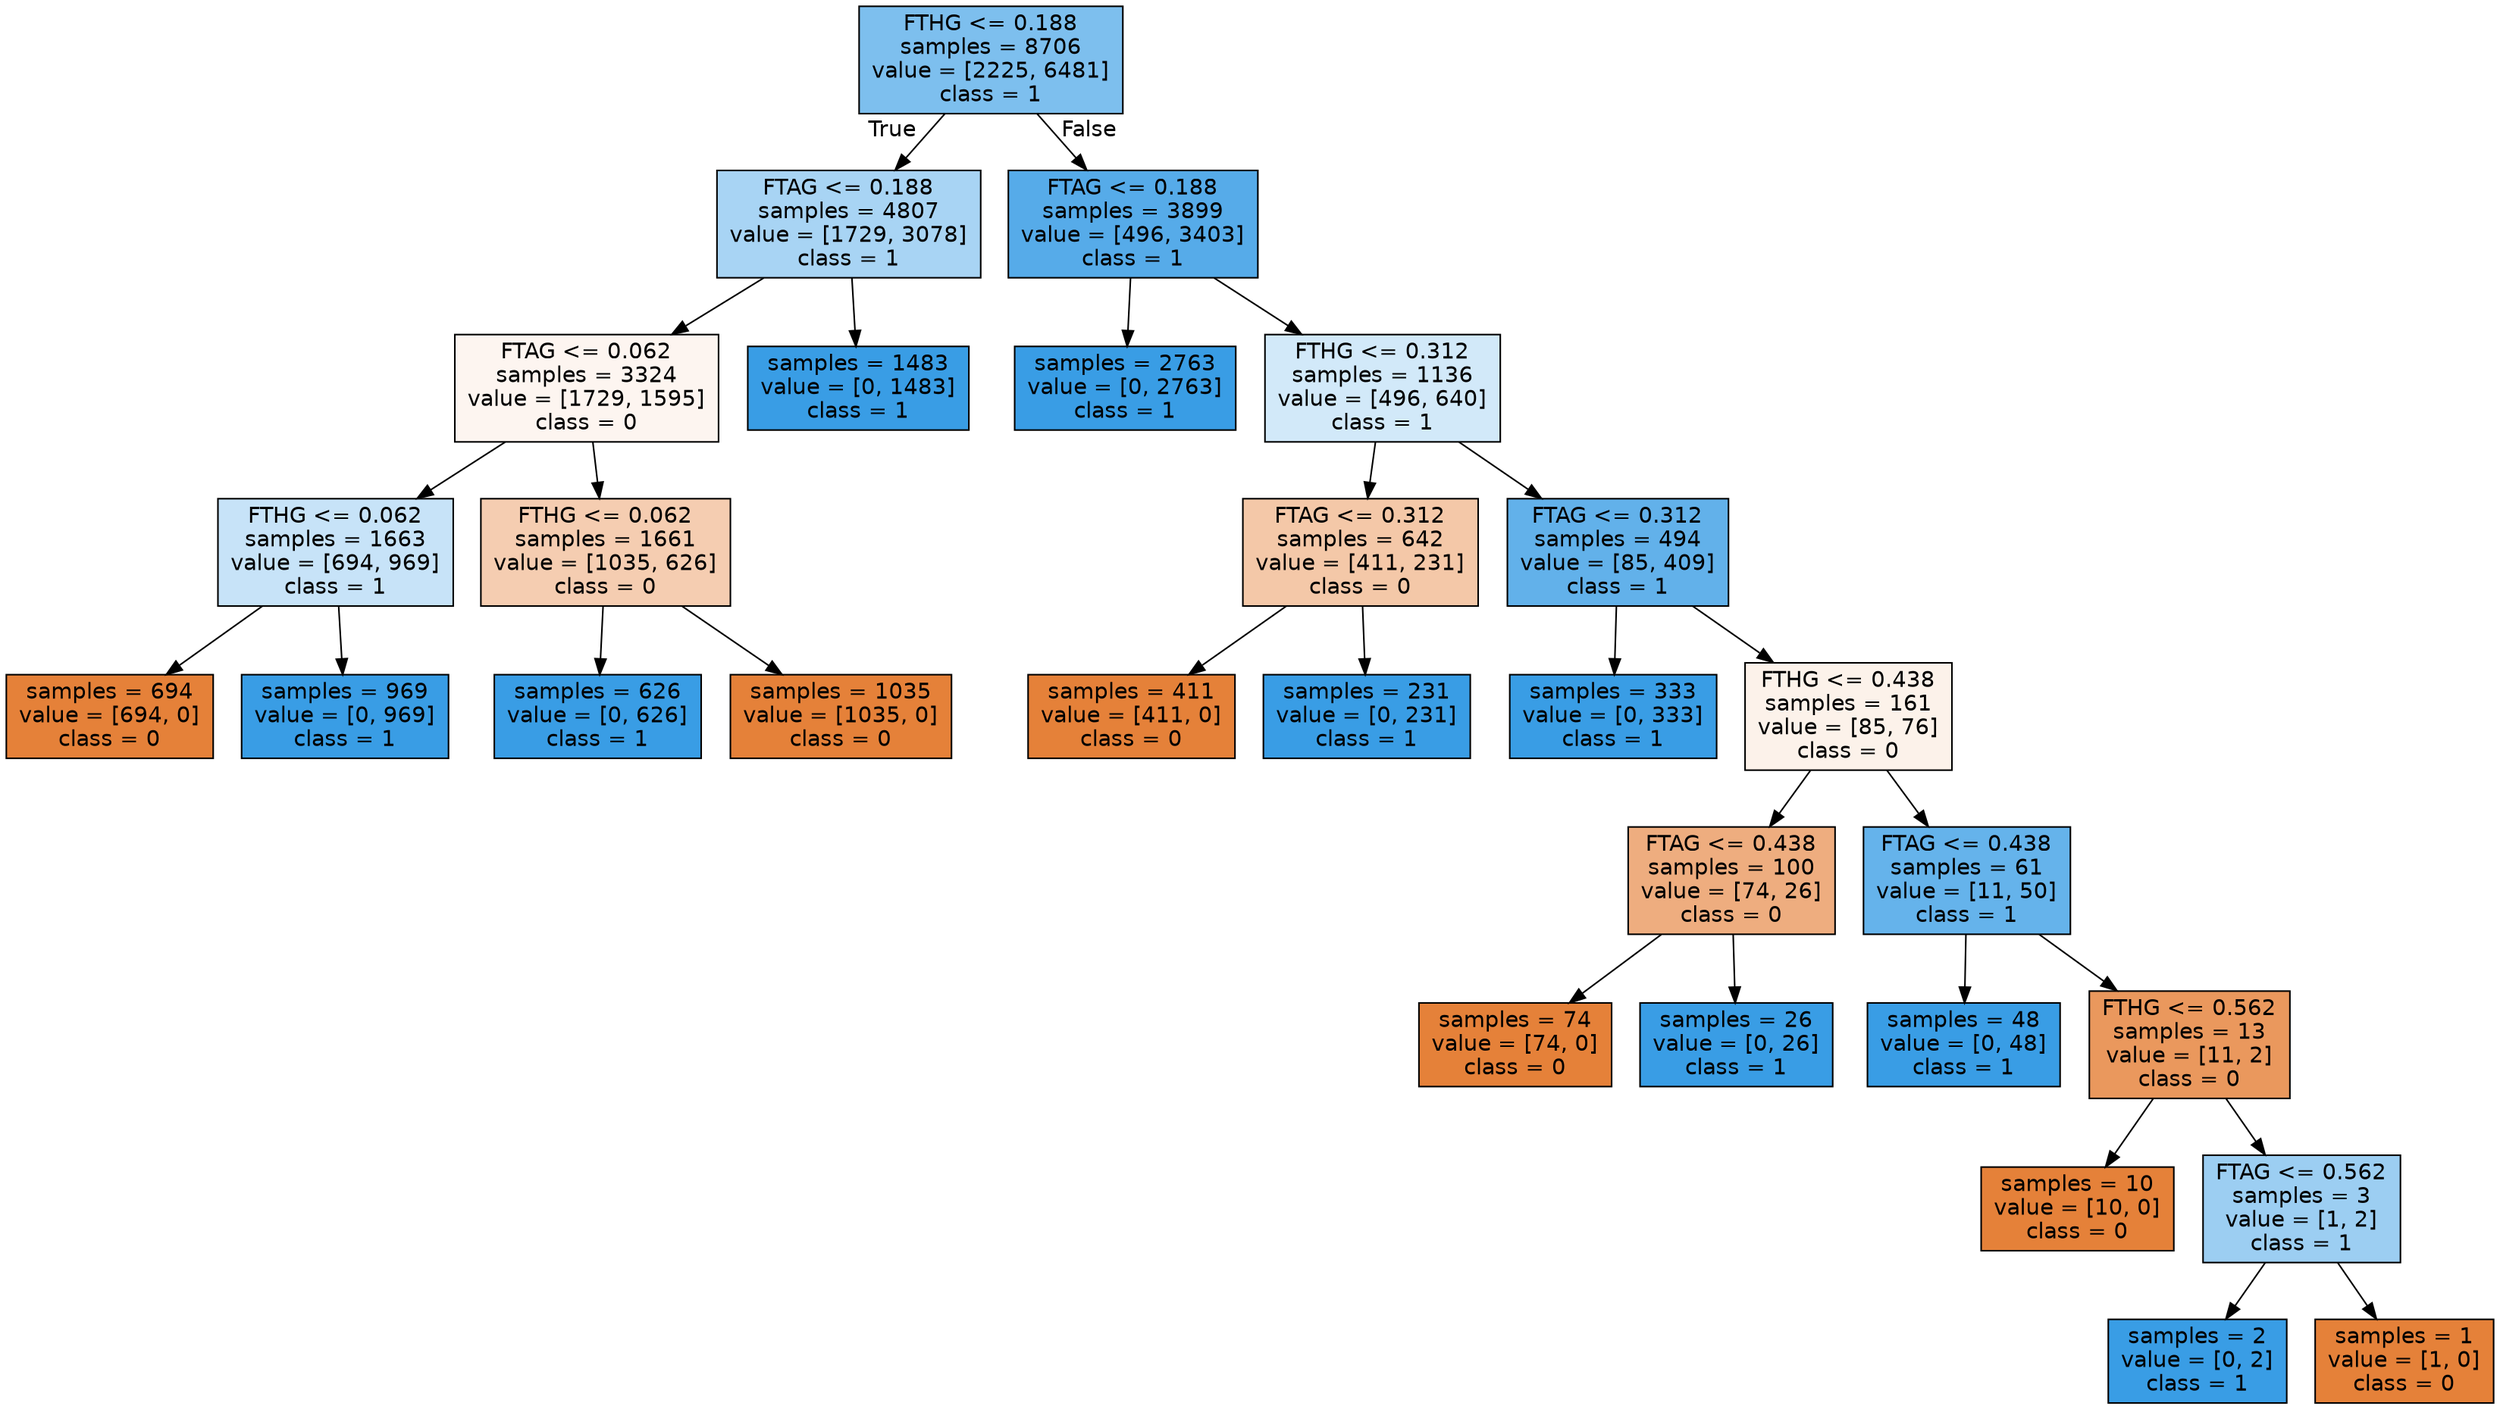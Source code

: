 digraph Tree {
node [shape=box, style="filled", color="black", fontname="helvetica"] ;
edge [fontname="helvetica"] ;
0 [label="FTHG <= 0.188\nsamples = 8706\nvalue = [2225, 6481]\nclass = 1", fillcolor="#7dbfee"] ;
1 [label="FTAG <= 0.188\nsamples = 4807\nvalue = [1729, 3078]\nclass = 1", fillcolor="#a8d4f4"] ;
0 -> 1 [labeldistance=2.5, labelangle=45, headlabel="True"] ;
2 [label="FTAG <= 0.062\nsamples = 3324\nvalue = [1729, 1595]\nclass = 0", fillcolor="#fdf5f0"] ;
1 -> 2 ;
3 [label="FTHG <= 0.062\nsamples = 1663\nvalue = [694, 969]\nclass = 1", fillcolor="#c7e3f8"] ;
2 -> 3 ;
4 [label="samples = 694\nvalue = [694, 0]\nclass = 0", fillcolor="#e58139"] ;
3 -> 4 ;
5 [label="samples = 969\nvalue = [0, 969]\nclass = 1", fillcolor="#399de5"] ;
3 -> 5 ;
6 [label="FTHG <= 0.062\nsamples = 1661\nvalue = [1035, 626]\nclass = 0", fillcolor="#f5cdb1"] ;
2 -> 6 ;
7 [label="samples = 626\nvalue = [0, 626]\nclass = 1", fillcolor="#399de5"] ;
6 -> 7 ;
8 [label="samples = 1035\nvalue = [1035, 0]\nclass = 0", fillcolor="#e58139"] ;
6 -> 8 ;
9 [label="samples = 1483\nvalue = [0, 1483]\nclass = 1", fillcolor="#399de5"] ;
1 -> 9 ;
10 [label="FTAG <= 0.188\nsamples = 3899\nvalue = [496, 3403]\nclass = 1", fillcolor="#56abe9"] ;
0 -> 10 [labeldistance=2.5, labelangle=-45, headlabel="False"] ;
11 [label="samples = 2763\nvalue = [0, 2763]\nclass = 1", fillcolor="#399de5"] ;
10 -> 11 ;
12 [label="FTHG <= 0.312\nsamples = 1136\nvalue = [496, 640]\nclass = 1", fillcolor="#d2e9f9"] ;
10 -> 12 ;
13 [label="FTAG <= 0.312\nsamples = 642\nvalue = [411, 231]\nclass = 0", fillcolor="#f4c8a8"] ;
12 -> 13 ;
14 [label="samples = 411\nvalue = [411, 0]\nclass = 0", fillcolor="#e58139"] ;
13 -> 14 ;
15 [label="samples = 231\nvalue = [0, 231]\nclass = 1", fillcolor="#399de5"] ;
13 -> 15 ;
16 [label="FTAG <= 0.312\nsamples = 494\nvalue = [85, 409]\nclass = 1", fillcolor="#62b1ea"] ;
12 -> 16 ;
17 [label="samples = 333\nvalue = [0, 333]\nclass = 1", fillcolor="#399de5"] ;
16 -> 17 ;
18 [label="FTHG <= 0.438\nsamples = 161\nvalue = [85, 76]\nclass = 0", fillcolor="#fcf2ea"] ;
16 -> 18 ;
19 [label="FTAG <= 0.438\nsamples = 100\nvalue = [74, 26]\nclass = 0", fillcolor="#eead7f"] ;
18 -> 19 ;
20 [label="samples = 74\nvalue = [74, 0]\nclass = 0", fillcolor="#e58139"] ;
19 -> 20 ;
21 [label="samples = 26\nvalue = [0, 26]\nclass = 1", fillcolor="#399de5"] ;
19 -> 21 ;
22 [label="FTAG <= 0.438\nsamples = 61\nvalue = [11, 50]\nclass = 1", fillcolor="#65b3eb"] ;
18 -> 22 ;
23 [label="samples = 48\nvalue = [0, 48]\nclass = 1", fillcolor="#399de5"] ;
22 -> 23 ;
24 [label="FTHG <= 0.562\nsamples = 13\nvalue = [11, 2]\nclass = 0", fillcolor="#ea985d"] ;
22 -> 24 ;
25 [label="samples = 10\nvalue = [10, 0]\nclass = 0", fillcolor="#e58139"] ;
24 -> 25 ;
26 [label="FTAG <= 0.562\nsamples = 3\nvalue = [1, 2]\nclass = 1", fillcolor="#9ccef2"] ;
24 -> 26 ;
27 [label="samples = 2\nvalue = [0, 2]\nclass = 1", fillcolor="#399de5"] ;
26 -> 27 ;
28 [label="samples = 1\nvalue = [1, 0]\nclass = 0", fillcolor="#e58139"] ;
26 -> 28 ;
}